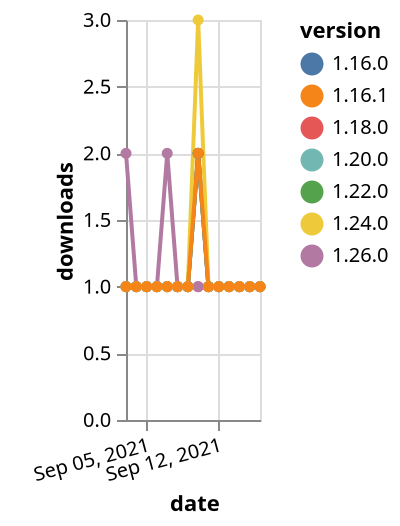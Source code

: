 {"$schema": "https://vega.github.io/schema/vega-lite/v5.json", "description": "A simple bar chart with embedded data.", "data": {"values": [{"date": "2021-09-03", "total": 186, "delta": 1, "version": "1.18.0"}, {"date": "2021-09-04", "total": 187, "delta": 1, "version": "1.18.0"}, {"date": "2021-09-05", "total": 188, "delta": 1, "version": "1.18.0"}, {"date": "2021-09-06", "total": 189, "delta": 1, "version": "1.18.0"}, {"date": "2021-09-07", "total": 190, "delta": 1, "version": "1.18.0"}, {"date": "2021-09-08", "total": 191, "delta": 1, "version": "1.18.0"}, {"date": "2021-09-09", "total": 192, "delta": 1, "version": "1.18.0"}, {"date": "2021-09-10", "total": 193, "delta": 1, "version": "1.18.0"}, {"date": "2021-09-11", "total": 194, "delta": 1, "version": "1.18.0"}, {"date": "2021-09-12", "total": 195, "delta": 1, "version": "1.18.0"}, {"date": "2021-09-13", "total": 196, "delta": 1, "version": "1.18.0"}, {"date": "2021-09-14", "total": 197, "delta": 1, "version": "1.18.0"}, {"date": "2021-09-15", "total": 198, "delta": 1, "version": "1.18.0"}, {"date": "2021-09-16", "total": 199, "delta": 1, "version": "1.18.0"}, {"date": "2021-09-03", "total": 154, "delta": 1, "version": "1.22.0"}, {"date": "2021-09-04", "total": 155, "delta": 1, "version": "1.22.0"}, {"date": "2021-09-05", "total": 156, "delta": 1, "version": "1.22.0"}, {"date": "2021-09-06", "total": 157, "delta": 1, "version": "1.22.0"}, {"date": "2021-09-07", "total": 158, "delta": 1, "version": "1.22.0"}, {"date": "2021-09-08", "total": 159, "delta": 1, "version": "1.22.0"}, {"date": "2021-09-09", "total": 160, "delta": 1, "version": "1.22.0"}, {"date": "2021-09-10", "total": 162, "delta": 2, "version": "1.22.0"}, {"date": "2021-09-11", "total": 163, "delta": 1, "version": "1.22.0"}, {"date": "2021-09-12", "total": 164, "delta": 1, "version": "1.22.0"}, {"date": "2021-09-13", "total": 165, "delta": 1, "version": "1.22.0"}, {"date": "2021-09-14", "total": 166, "delta": 1, "version": "1.22.0"}, {"date": "2021-09-15", "total": 167, "delta": 1, "version": "1.22.0"}, {"date": "2021-09-16", "total": 168, "delta": 1, "version": "1.22.0"}, {"date": "2021-09-03", "total": 119, "delta": 2, "version": "1.26.0"}, {"date": "2021-09-04", "total": 120, "delta": 1, "version": "1.26.0"}, {"date": "2021-09-05", "total": 121, "delta": 1, "version": "1.26.0"}, {"date": "2021-09-06", "total": 122, "delta": 1, "version": "1.26.0"}, {"date": "2021-09-07", "total": 124, "delta": 2, "version": "1.26.0"}, {"date": "2021-09-08", "total": 125, "delta": 1, "version": "1.26.0"}, {"date": "2021-09-09", "total": 126, "delta": 1, "version": "1.26.0"}, {"date": "2021-09-10", "total": 127, "delta": 1, "version": "1.26.0"}, {"date": "2021-09-11", "total": 128, "delta": 1, "version": "1.26.0"}, {"date": "2021-09-12", "total": 129, "delta": 1, "version": "1.26.0"}, {"date": "2021-09-13", "total": 130, "delta": 1, "version": "1.26.0"}, {"date": "2021-09-14", "total": 131, "delta": 1, "version": "1.26.0"}, {"date": "2021-09-15", "total": 132, "delta": 1, "version": "1.26.0"}, {"date": "2021-09-16", "total": 133, "delta": 1, "version": "1.26.0"}, {"date": "2021-09-03", "total": 173, "delta": 1, "version": "1.20.0"}, {"date": "2021-09-04", "total": 174, "delta": 1, "version": "1.20.0"}, {"date": "2021-09-05", "total": 175, "delta": 1, "version": "1.20.0"}, {"date": "2021-09-06", "total": 176, "delta": 1, "version": "1.20.0"}, {"date": "2021-09-07", "total": 177, "delta": 1, "version": "1.20.0"}, {"date": "2021-09-08", "total": 178, "delta": 1, "version": "1.20.0"}, {"date": "2021-09-09", "total": 179, "delta": 1, "version": "1.20.0"}, {"date": "2021-09-10", "total": 181, "delta": 2, "version": "1.20.0"}, {"date": "2021-09-11", "total": 182, "delta": 1, "version": "1.20.0"}, {"date": "2021-09-12", "total": 183, "delta": 1, "version": "1.20.0"}, {"date": "2021-09-13", "total": 184, "delta": 1, "version": "1.20.0"}, {"date": "2021-09-14", "total": 185, "delta": 1, "version": "1.20.0"}, {"date": "2021-09-15", "total": 186, "delta": 1, "version": "1.20.0"}, {"date": "2021-09-16", "total": 187, "delta": 1, "version": "1.20.0"}, {"date": "2021-09-03", "total": 232, "delta": 1, "version": "1.16.0"}, {"date": "2021-09-04", "total": 233, "delta": 1, "version": "1.16.0"}, {"date": "2021-09-05", "total": 234, "delta": 1, "version": "1.16.0"}, {"date": "2021-09-06", "total": 235, "delta": 1, "version": "1.16.0"}, {"date": "2021-09-07", "total": 236, "delta": 1, "version": "1.16.0"}, {"date": "2021-09-08", "total": 237, "delta": 1, "version": "1.16.0"}, {"date": "2021-09-09", "total": 238, "delta": 1, "version": "1.16.0"}, {"date": "2021-09-10", "total": 240, "delta": 2, "version": "1.16.0"}, {"date": "2021-09-11", "total": 241, "delta": 1, "version": "1.16.0"}, {"date": "2021-09-12", "total": 242, "delta": 1, "version": "1.16.0"}, {"date": "2021-09-13", "total": 243, "delta": 1, "version": "1.16.0"}, {"date": "2021-09-14", "total": 244, "delta": 1, "version": "1.16.0"}, {"date": "2021-09-15", "total": 245, "delta": 1, "version": "1.16.0"}, {"date": "2021-09-16", "total": 246, "delta": 1, "version": "1.16.0"}, {"date": "2021-09-03", "total": 174, "delta": 1, "version": "1.24.0"}, {"date": "2021-09-04", "total": 175, "delta": 1, "version": "1.24.0"}, {"date": "2021-09-05", "total": 176, "delta": 1, "version": "1.24.0"}, {"date": "2021-09-06", "total": 177, "delta": 1, "version": "1.24.0"}, {"date": "2021-09-07", "total": 178, "delta": 1, "version": "1.24.0"}, {"date": "2021-09-08", "total": 179, "delta": 1, "version": "1.24.0"}, {"date": "2021-09-09", "total": 180, "delta": 1, "version": "1.24.0"}, {"date": "2021-09-10", "total": 183, "delta": 3, "version": "1.24.0"}, {"date": "2021-09-11", "total": 184, "delta": 1, "version": "1.24.0"}, {"date": "2021-09-12", "total": 185, "delta": 1, "version": "1.24.0"}, {"date": "2021-09-13", "total": 186, "delta": 1, "version": "1.24.0"}, {"date": "2021-09-14", "total": 187, "delta": 1, "version": "1.24.0"}, {"date": "2021-09-15", "total": 188, "delta": 1, "version": "1.24.0"}, {"date": "2021-09-16", "total": 189, "delta": 1, "version": "1.24.0"}, {"date": "2021-09-03", "total": 229, "delta": 1, "version": "1.16.1"}, {"date": "2021-09-04", "total": 230, "delta": 1, "version": "1.16.1"}, {"date": "2021-09-05", "total": 231, "delta": 1, "version": "1.16.1"}, {"date": "2021-09-06", "total": 232, "delta": 1, "version": "1.16.1"}, {"date": "2021-09-07", "total": 233, "delta": 1, "version": "1.16.1"}, {"date": "2021-09-08", "total": 234, "delta": 1, "version": "1.16.1"}, {"date": "2021-09-09", "total": 235, "delta": 1, "version": "1.16.1"}, {"date": "2021-09-10", "total": 237, "delta": 2, "version": "1.16.1"}, {"date": "2021-09-11", "total": 238, "delta": 1, "version": "1.16.1"}, {"date": "2021-09-12", "total": 239, "delta": 1, "version": "1.16.1"}, {"date": "2021-09-13", "total": 240, "delta": 1, "version": "1.16.1"}, {"date": "2021-09-14", "total": 241, "delta": 1, "version": "1.16.1"}, {"date": "2021-09-15", "total": 242, "delta": 1, "version": "1.16.1"}, {"date": "2021-09-16", "total": 243, "delta": 1, "version": "1.16.1"}]}, "width": "container", "mark": {"type": "line", "point": {"filled": true}}, "encoding": {"x": {"field": "date", "type": "temporal", "timeUnit": "yearmonthdate", "title": "date", "axis": {"labelAngle": -15}}, "y": {"field": "delta", "type": "quantitative", "title": "downloads"}, "color": {"field": "version", "type": "nominal"}, "tooltip": {"field": "delta"}}}